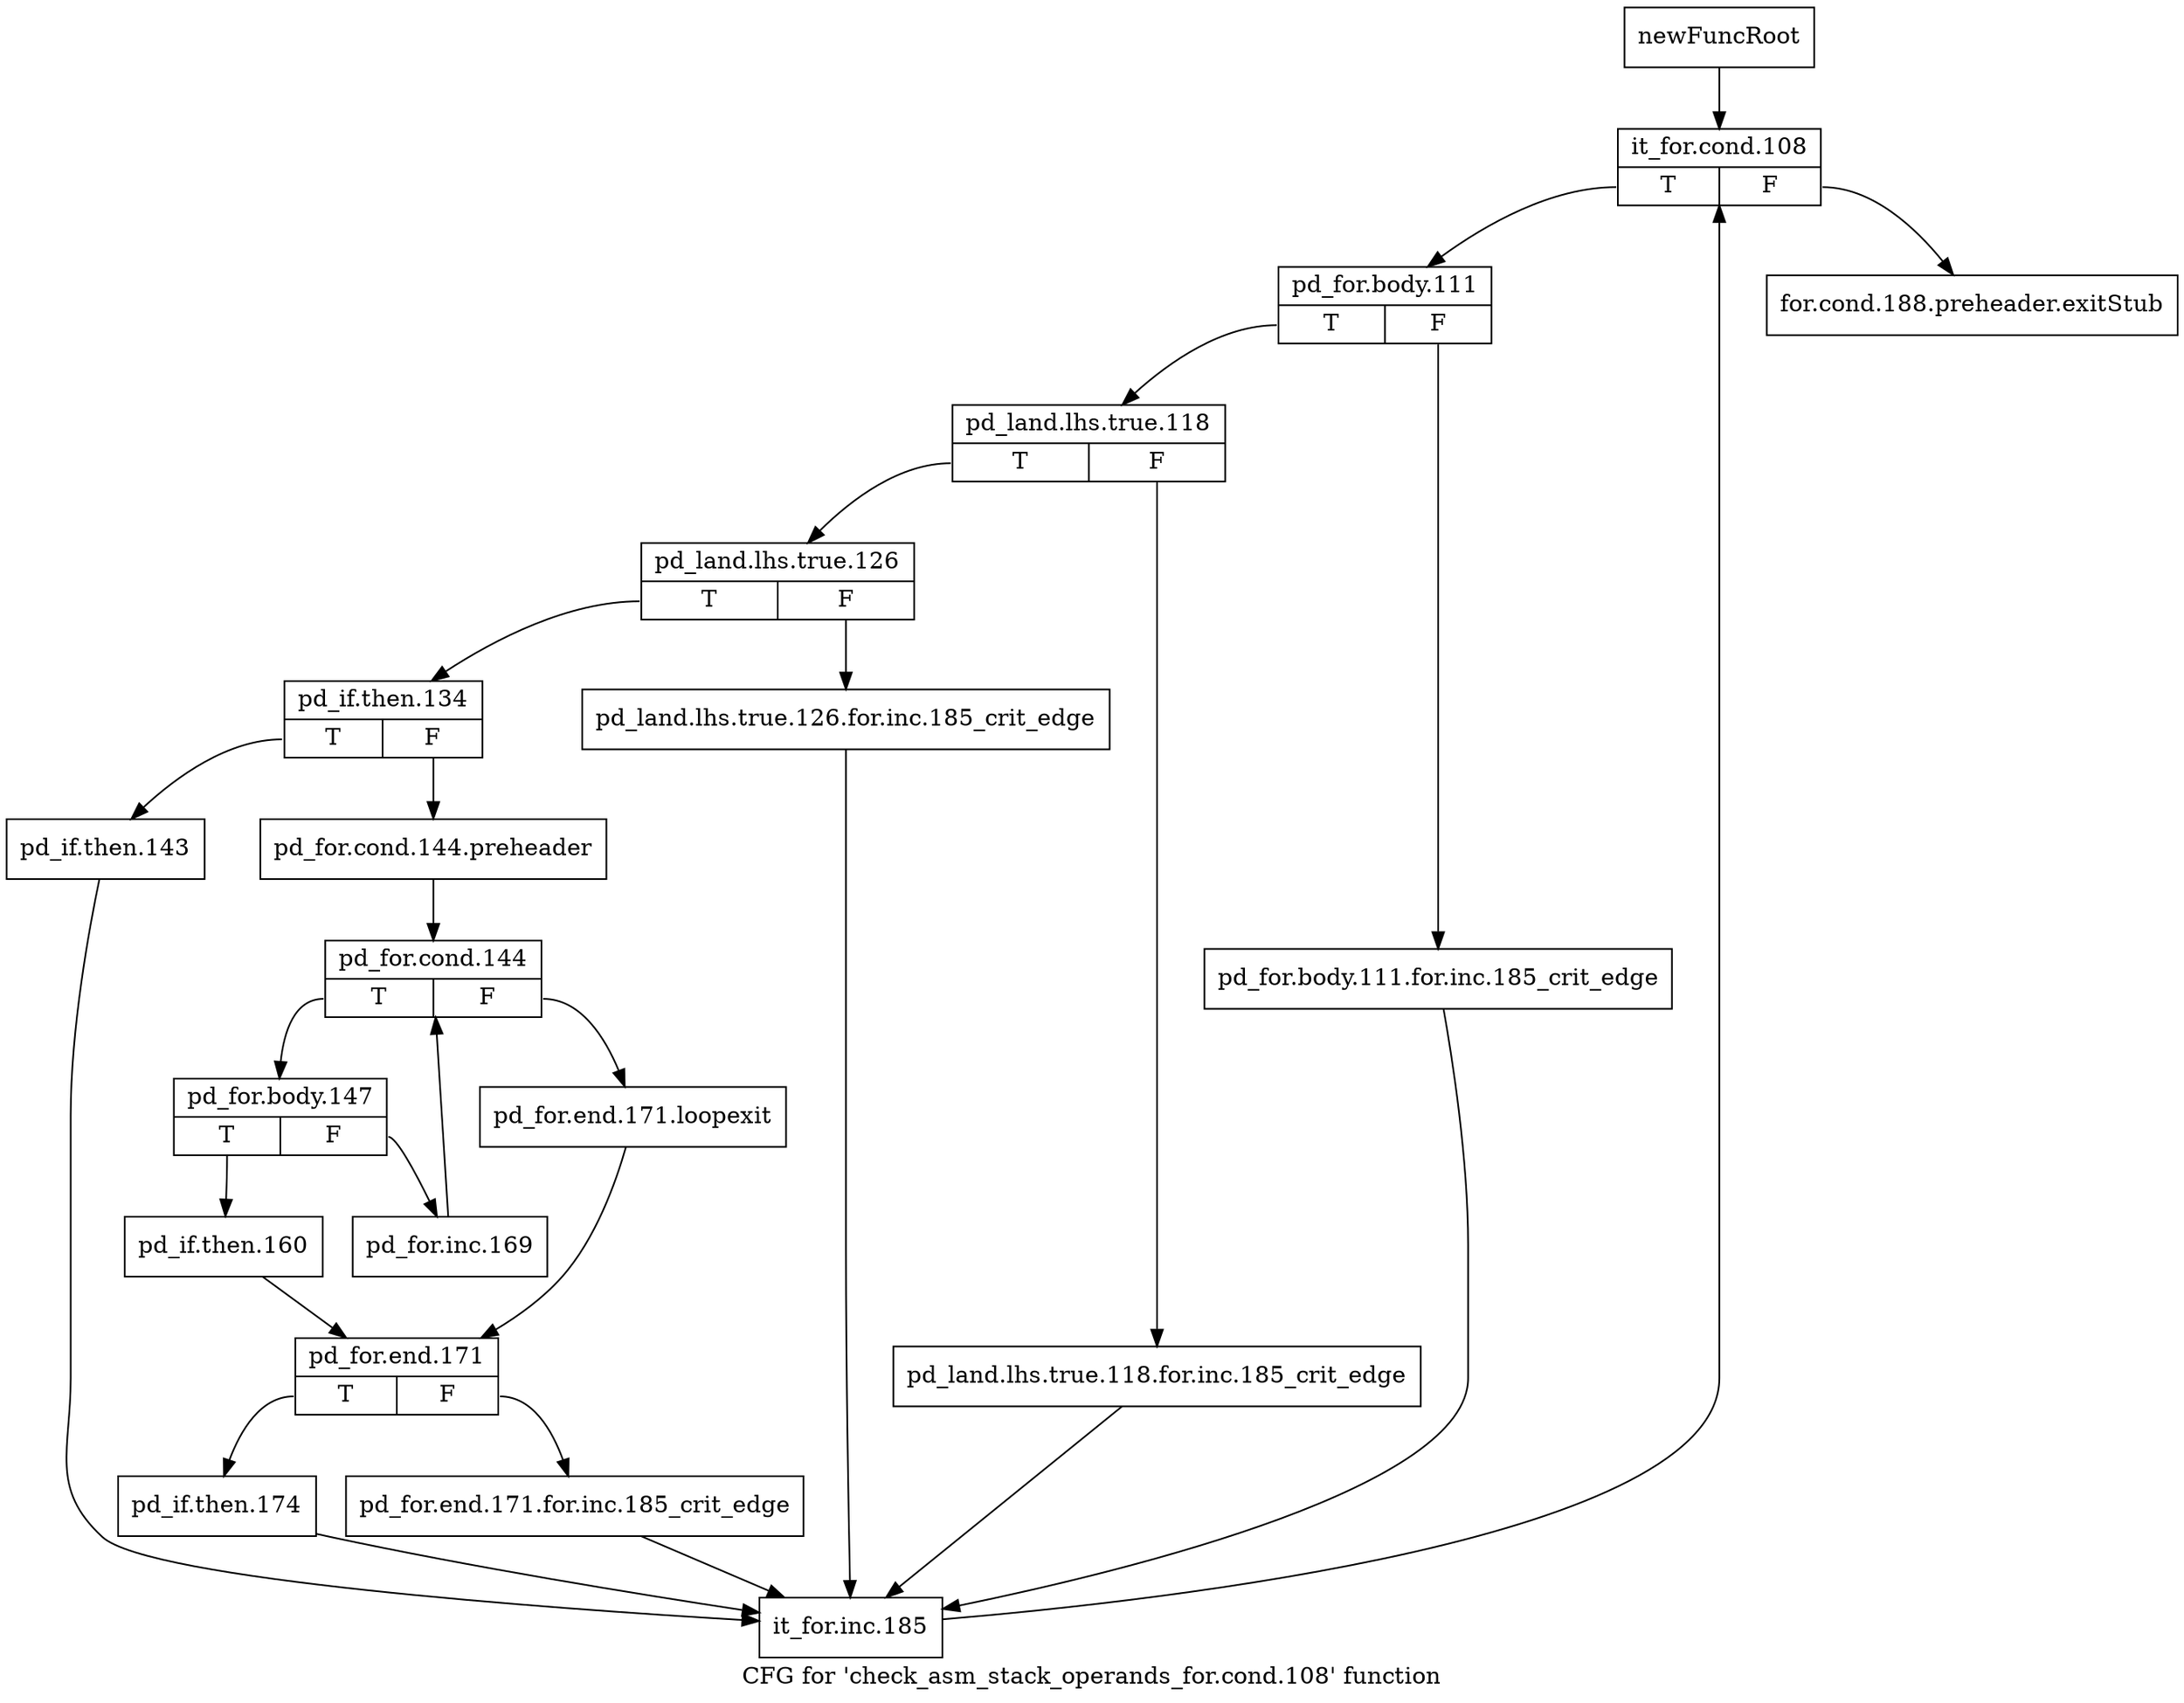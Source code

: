 digraph "CFG for 'check_asm_stack_operands_for.cond.108' function" {
	label="CFG for 'check_asm_stack_operands_for.cond.108' function";

	Node0xb952370 [shape=record,label="{newFuncRoot}"];
	Node0xb952370 -> Node0xb952410;
	Node0xb9523c0 [shape=record,label="{for.cond.188.preheader.exitStub}"];
	Node0xb952410 [shape=record,label="{it_for.cond.108|{<s0>T|<s1>F}}"];
	Node0xb952410:s0 -> Node0xb952460;
	Node0xb952410:s1 -> Node0xb9523c0;
	Node0xb952460 [shape=record,label="{pd_for.body.111|{<s0>T|<s1>F}}"];
	Node0xb952460:s0 -> Node0xb952500;
	Node0xb952460:s1 -> Node0xb9524b0;
	Node0xb9524b0 [shape=record,label="{pd_for.body.111.for.inc.185_crit_edge}"];
	Node0xb9524b0 -> Node0xb9529b0;
	Node0xb952500 [shape=record,label="{pd_land.lhs.true.118|{<s0>T|<s1>F}}"];
	Node0xb952500:s0 -> Node0xb9525a0;
	Node0xb952500:s1 -> Node0xb952550;
	Node0xb952550 [shape=record,label="{pd_land.lhs.true.118.for.inc.185_crit_edge}"];
	Node0xb952550 -> Node0xb9529b0;
	Node0xb9525a0 [shape=record,label="{pd_land.lhs.true.126|{<s0>T|<s1>F}}"];
	Node0xb9525a0:s0 -> Node0xb952640;
	Node0xb9525a0:s1 -> Node0xb9525f0;
	Node0xb9525f0 [shape=record,label="{pd_land.lhs.true.126.for.inc.185_crit_edge}"];
	Node0xb9525f0 -> Node0xb9529b0;
	Node0xb952640 [shape=record,label="{pd_if.then.134|{<s0>T|<s1>F}}"];
	Node0xb952640:s0 -> Node0xb952960;
	Node0xb952640:s1 -> Node0xb952690;
	Node0xb952690 [shape=record,label="{pd_for.cond.144.preheader}"];
	Node0xb952690 -> Node0xb9526e0;
	Node0xb9526e0 [shape=record,label="{pd_for.cond.144|{<s0>T|<s1>F}}"];
	Node0xb9526e0:s0 -> Node0xb952780;
	Node0xb9526e0:s1 -> Node0xb952730;
	Node0xb952730 [shape=record,label="{pd_for.end.171.loopexit}"];
	Node0xb952730 -> Node0xb952870;
	Node0xb952780 [shape=record,label="{pd_for.body.147|{<s0>T|<s1>F}}"];
	Node0xb952780:s0 -> Node0xb952820;
	Node0xb952780:s1 -> Node0xb9527d0;
	Node0xb9527d0 [shape=record,label="{pd_for.inc.169}"];
	Node0xb9527d0 -> Node0xb9526e0;
	Node0xb952820 [shape=record,label="{pd_if.then.160}"];
	Node0xb952820 -> Node0xb952870;
	Node0xb952870 [shape=record,label="{pd_for.end.171|{<s0>T|<s1>F}}"];
	Node0xb952870:s0 -> Node0xb952910;
	Node0xb952870:s1 -> Node0xb9528c0;
	Node0xb9528c0 [shape=record,label="{pd_for.end.171.for.inc.185_crit_edge}"];
	Node0xb9528c0 -> Node0xb9529b0;
	Node0xb952910 [shape=record,label="{pd_if.then.174}"];
	Node0xb952910 -> Node0xb9529b0;
	Node0xb952960 [shape=record,label="{pd_if.then.143}"];
	Node0xb952960 -> Node0xb9529b0;
	Node0xb9529b0 [shape=record,label="{it_for.inc.185}"];
	Node0xb9529b0 -> Node0xb952410;
}
